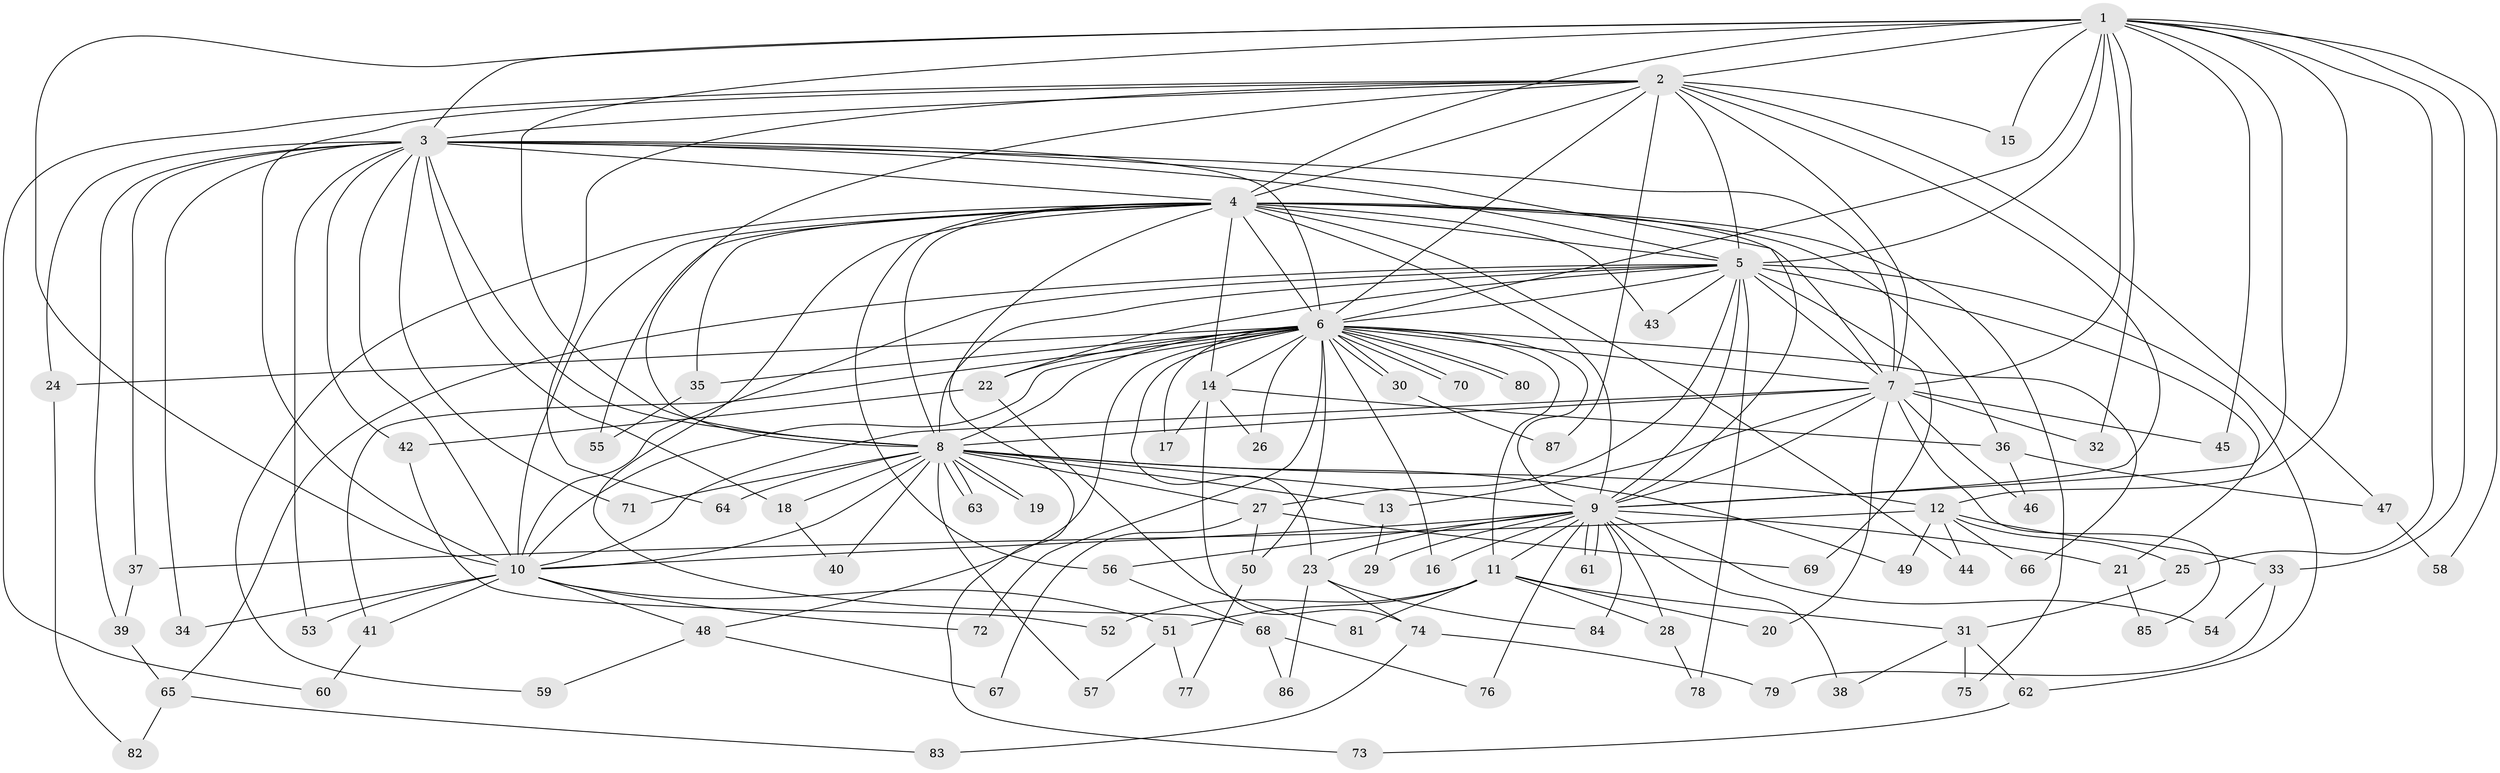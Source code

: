 // Generated by graph-tools (version 1.1) at 2025/14/03/09/25 04:14:00]
// undirected, 87 vertices, 199 edges
graph export_dot {
graph [start="1"]
  node [color=gray90,style=filled];
  1;
  2;
  3;
  4;
  5;
  6;
  7;
  8;
  9;
  10;
  11;
  12;
  13;
  14;
  15;
  16;
  17;
  18;
  19;
  20;
  21;
  22;
  23;
  24;
  25;
  26;
  27;
  28;
  29;
  30;
  31;
  32;
  33;
  34;
  35;
  36;
  37;
  38;
  39;
  40;
  41;
  42;
  43;
  44;
  45;
  46;
  47;
  48;
  49;
  50;
  51;
  52;
  53;
  54;
  55;
  56;
  57;
  58;
  59;
  60;
  61;
  62;
  63;
  64;
  65;
  66;
  67;
  68;
  69;
  70;
  71;
  72;
  73;
  74;
  75;
  76;
  77;
  78;
  79;
  80;
  81;
  82;
  83;
  84;
  85;
  86;
  87;
  1 -- 2;
  1 -- 3;
  1 -- 4;
  1 -- 5;
  1 -- 6;
  1 -- 7;
  1 -- 8;
  1 -- 9;
  1 -- 10;
  1 -- 12;
  1 -- 15;
  1 -- 25;
  1 -- 32;
  1 -- 33;
  1 -- 45;
  1 -- 58;
  2 -- 3;
  2 -- 4;
  2 -- 5;
  2 -- 6;
  2 -- 7;
  2 -- 8;
  2 -- 9;
  2 -- 10;
  2 -- 15;
  2 -- 47;
  2 -- 60;
  2 -- 64;
  2 -- 87;
  3 -- 4;
  3 -- 5;
  3 -- 6;
  3 -- 7;
  3 -- 8;
  3 -- 9;
  3 -- 10;
  3 -- 18;
  3 -- 24;
  3 -- 34;
  3 -- 37;
  3 -- 39;
  3 -- 42;
  3 -- 53;
  3 -- 71;
  4 -- 5;
  4 -- 6;
  4 -- 7;
  4 -- 8;
  4 -- 9;
  4 -- 10;
  4 -- 14;
  4 -- 35;
  4 -- 36;
  4 -- 43;
  4 -- 44;
  4 -- 55;
  4 -- 56;
  4 -- 59;
  4 -- 68;
  4 -- 73;
  4 -- 75;
  5 -- 6;
  5 -- 7;
  5 -- 8;
  5 -- 9;
  5 -- 10;
  5 -- 21;
  5 -- 22;
  5 -- 27;
  5 -- 43;
  5 -- 62;
  5 -- 65;
  5 -- 69;
  5 -- 78;
  6 -- 7;
  6 -- 8;
  6 -- 9;
  6 -- 10;
  6 -- 11;
  6 -- 14;
  6 -- 16;
  6 -- 17;
  6 -- 22;
  6 -- 23;
  6 -- 24;
  6 -- 26;
  6 -- 30;
  6 -- 30;
  6 -- 35;
  6 -- 41;
  6 -- 48;
  6 -- 50;
  6 -- 66;
  6 -- 70;
  6 -- 70;
  6 -- 72;
  6 -- 80;
  6 -- 80;
  7 -- 8;
  7 -- 9;
  7 -- 10;
  7 -- 13;
  7 -- 20;
  7 -- 32;
  7 -- 45;
  7 -- 46;
  7 -- 85;
  8 -- 9;
  8 -- 10;
  8 -- 12;
  8 -- 13;
  8 -- 18;
  8 -- 19;
  8 -- 19;
  8 -- 27;
  8 -- 40;
  8 -- 49;
  8 -- 57;
  8 -- 63;
  8 -- 63;
  8 -- 64;
  8 -- 71;
  9 -- 10;
  9 -- 11;
  9 -- 16;
  9 -- 21;
  9 -- 23;
  9 -- 28;
  9 -- 29;
  9 -- 38;
  9 -- 54;
  9 -- 56;
  9 -- 61;
  9 -- 61;
  9 -- 76;
  9 -- 84;
  10 -- 34;
  10 -- 41;
  10 -- 48;
  10 -- 51;
  10 -- 53;
  10 -- 72;
  11 -- 20;
  11 -- 28;
  11 -- 31;
  11 -- 51;
  11 -- 52;
  11 -- 81;
  12 -- 25;
  12 -- 33;
  12 -- 37;
  12 -- 44;
  12 -- 49;
  12 -- 66;
  13 -- 29;
  14 -- 17;
  14 -- 26;
  14 -- 36;
  14 -- 74;
  18 -- 40;
  21 -- 85;
  22 -- 42;
  22 -- 81;
  23 -- 74;
  23 -- 84;
  23 -- 86;
  24 -- 82;
  25 -- 31;
  27 -- 50;
  27 -- 67;
  27 -- 69;
  28 -- 78;
  30 -- 87;
  31 -- 38;
  31 -- 62;
  31 -- 75;
  33 -- 54;
  33 -- 79;
  35 -- 55;
  36 -- 46;
  36 -- 47;
  37 -- 39;
  39 -- 65;
  41 -- 60;
  42 -- 52;
  47 -- 58;
  48 -- 59;
  48 -- 67;
  50 -- 77;
  51 -- 57;
  51 -- 77;
  56 -- 68;
  62 -- 73;
  65 -- 82;
  65 -- 83;
  68 -- 76;
  68 -- 86;
  74 -- 79;
  74 -- 83;
}
